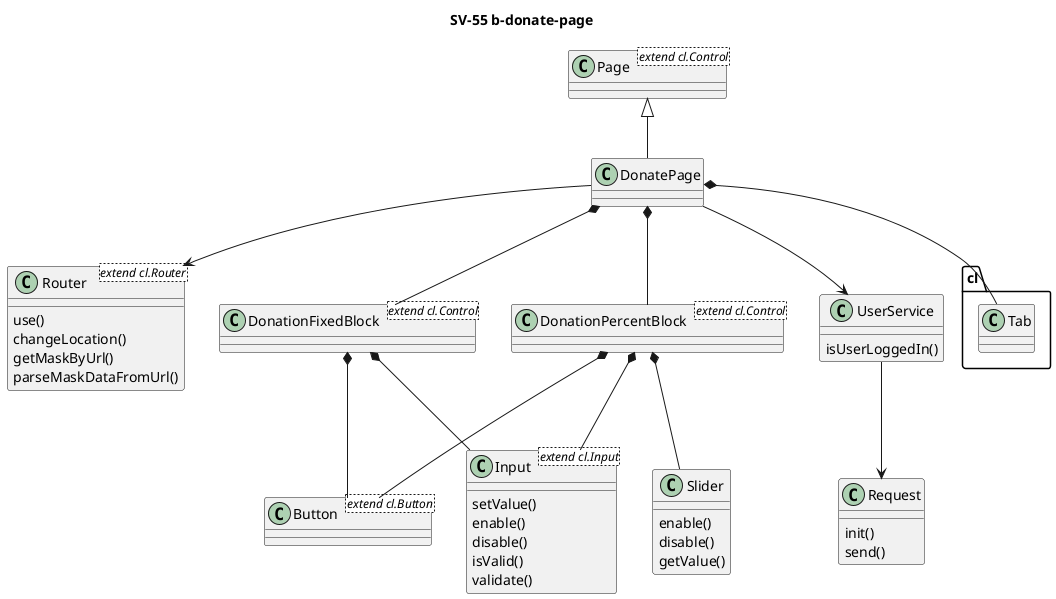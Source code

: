 @startuml

title SV-55 b-donate-page

Page <|-- DonatePage
DonatePage *--  cl.Tab
DonatePage *--  DonationFixedBlock
DonatePage *--  DonationPercentBlock

DonatePage --> Router
DonatePage --> UserService

DonationFixedBlock *-- Button
DonationFixedBlock *-- Input

DonationPercentBlock *-- Button
DonationPercentBlock *-- Input
DonationPercentBlock *-- Slider

UserService --> Request

class Slider {
    enable()
    disable()
    getValue()    
}

class Router <extend cl.Router> {
    use()
    changeLocation()
    getMaskByUrl()
    parseMaskDataFromUrl()
}

class UserService {
    isUserLoggedIn()
}

class Input <extend cl.Input> {
    setValue()
    enable()
    disable()
    isValid()
    validate()
}

class Request {
    init()
    send()
}

class DonationFixedBlock <extend cl.Control>
class DonationPercentBlock <extend cl.Control>
class Button <extend cl.Button>

class Page  <extend cl.Control>


@enduml